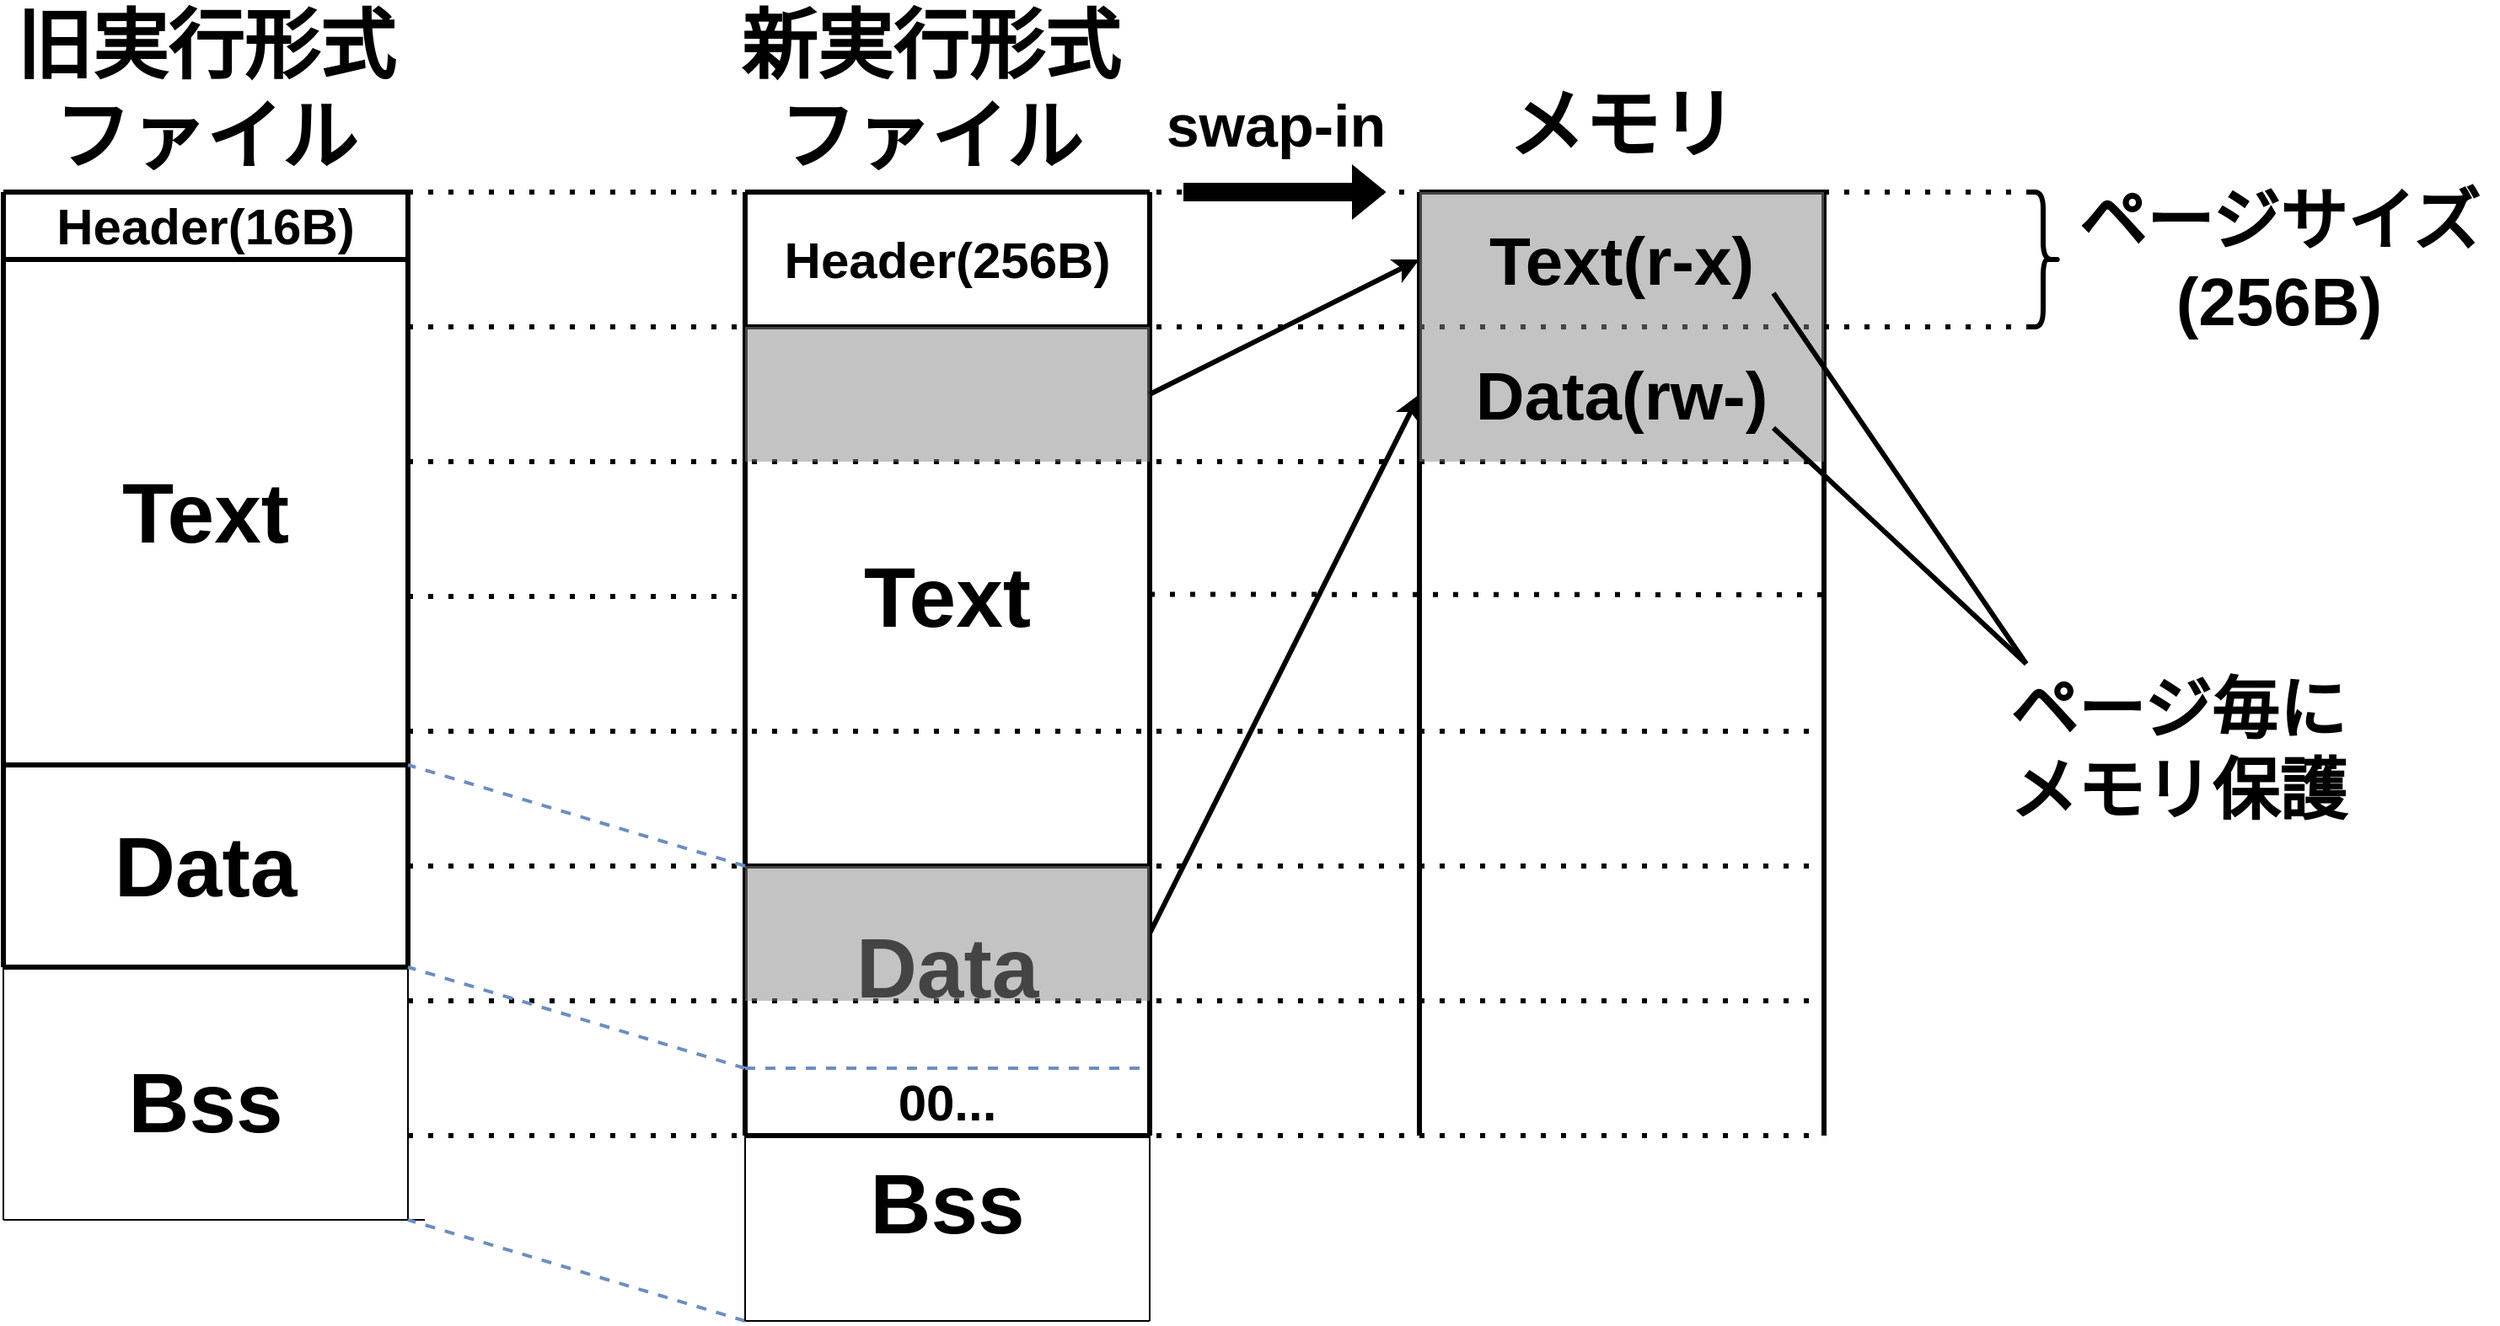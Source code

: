 <mxfile version="20.8.16" type="device"><diagram name="ページ1" id="dtBEczZJOLr5_jw9ucG_"><mxGraphModel dx="536" dy="546" grid="1" gridSize="10" guides="1" tooltips="1" connect="1" arrows="1" fold="1" page="1" pageScale="1" pageWidth="827" pageHeight="1169" math="0" shadow="0"><root><mxCell id="0"/><mxCell id="1" parent="0"/><mxCell id="Qr_V5kwB0GSCaO78Jt86-1" value="" style="endArrow=none;html=1;rounded=0;strokeWidth=3;" parent="1" edge="1"><mxGeometry width="50" height="50" relative="1" as="geometry"><mxPoint x="120" y="280" as="sourcePoint"/><mxPoint x="120" y="740" as="targetPoint"/></mxGeometry></mxCell><mxCell id="Qr_V5kwB0GSCaO78Jt86-2" value="" style="endArrow=none;html=1;rounded=0;strokeWidth=3;" parent="1" edge="1"><mxGeometry width="50" height="50" relative="1" as="geometry"><mxPoint x="360.0" y="280" as="sourcePoint"/><mxPoint x="360" y="740" as="targetPoint"/></mxGeometry></mxCell><mxCell id="Qr_V5kwB0GSCaO78Jt86-3" value="" style="endArrow=none;html=1;rounded=0;strokeWidth=3;" parent="1" edge="1"><mxGeometry width="50" height="50" relative="1" as="geometry"><mxPoint x="120" y="280" as="sourcePoint"/><mxPoint x="360" y="280" as="targetPoint"/></mxGeometry></mxCell><mxCell id="Qr_V5kwB0GSCaO78Jt86-4" value="" style="endArrow=none;html=1;rounded=0;strokeWidth=3;" parent="1" edge="1"><mxGeometry width="50" height="50" relative="1" as="geometry"><mxPoint x="120.0" y="740" as="sourcePoint"/><mxPoint x="360" y="740" as="targetPoint"/></mxGeometry></mxCell><mxCell id="Qr_V5kwB0GSCaO78Jt86-5" value="" style="endArrow=none;html=1;rounded=0;strokeWidth=3;" parent="1" edge="1"><mxGeometry width="50" height="50" relative="1" as="geometry"><mxPoint x="560" y="280" as="sourcePoint"/><mxPoint x="560" y="840" as="targetPoint"/></mxGeometry></mxCell><mxCell id="Qr_V5kwB0GSCaO78Jt86-6" value="" style="endArrow=none;html=1;rounded=0;strokeWidth=3;" parent="1" edge="1"><mxGeometry width="50" height="50" relative="1" as="geometry"><mxPoint x="560.0" y="280" as="sourcePoint"/><mxPoint x="800" y="280" as="targetPoint"/></mxGeometry></mxCell><mxCell id="Qr_V5kwB0GSCaO78Jt86-7" value="" style="endArrow=none;html=1;rounded=0;strokeWidth=3;" parent="1" edge="1"><mxGeometry width="50" height="50" relative="1" as="geometry"><mxPoint x="120.0" y="320" as="sourcePoint"/><mxPoint x="360" y="320" as="targetPoint"/></mxGeometry></mxCell><mxCell id="Qr_V5kwB0GSCaO78Jt86-8" value="" style="endArrow=none;html=1;rounded=0;strokeWidth=3;" parent="1" edge="1"><mxGeometry width="50" height="50" relative="1" as="geometry"><mxPoint x="800" y="280" as="sourcePoint"/><mxPoint x="800" y="840" as="targetPoint"/></mxGeometry></mxCell><mxCell id="Qr_V5kwB0GSCaO78Jt86-9" value="" style="endArrow=none;html=1;rounded=0;strokeWidth=3;" parent="1" edge="1"><mxGeometry width="50" height="50" relative="1" as="geometry"><mxPoint x="560" y="840" as="sourcePoint"/><mxPoint x="800" y="840" as="targetPoint"/></mxGeometry></mxCell><mxCell id="Qr_V5kwB0GSCaO78Jt86-10" value="" style="endArrow=none;dashed=1;html=1;dashPattern=1 3;strokeWidth=3;rounded=0;" parent="1" edge="1"><mxGeometry width="50" height="50" relative="1" as="geometry"><mxPoint x="360" y="280" as="sourcePoint"/><mxPoint x="1320" y="280" as="targetPoint"/></mxGeometry></mxCell><mxCell id="Qr_V5kwB0GSCaO78Jt86-11" value="" style="endArrow=none;dashed=1;html=1;dashPattern=1 3;strokeWidth=3;rounded=0;" parent="1" edge="1"><mxGeometry width="50" height="50" relative="1" as="geometry"><mxPoint x="360" y="360" as="sourcePoint"/><mxPoint x="1320" y="360" as="targetPoint"/></mxGeometry></mxCell><mxCell id="Qr_V5kwB0GSCaO78Jt86-12" value="" style="endArrow=none;dashed=1;html=1;dashPattern=1 3;strokeWidth=3;rounded=0;" parent="1" edge="1"><mxGeometry width="50" height="50" relative="1" as="geometry"><mxPoint x="360" y="440" as="sourcePoint"/><mxPoint x="1200" y="440" as="targetPoint"/></mxGeometry></mxCell><mxCell id="Qr_V5kwB0GSCaO78Jt86-13" value="" style="endArrow=none;dashed=1;html=1;dashPattern=1 3;strokeWidth=3;rounded=0;startArrow=none;" parent="1" source="Qr_V5kwB0GSCaO78Jt86-36" edge="1"><mxGeometry width="50" height="50" relative="1" as="geometry"><mxPoint x="360" y="520" as="sourcePoint"/><mxPoint x="800" y="520" as="targetPoint"/></mxGeometry></mxCell><mxCell id="Qr_V5kwB0GSCaO78Jt86-14" value="" style="endArrow=none;dashed=1;html=1;dashPattern=1 3;strokeWidth=3;rounded=0;" parent="1" edge="1"><mxGeometry width="50" height="50" relative="1" as="geometry"><mxPoint x="360" y="600" as="sourcePoint"/><mxPoint x="1200" y="600" as="targetPoint"/></mxGeometry></mxCell><mxCell id="Qr_V5kwB0GSCaO78Jt86-15" value="" style="endArrow=none;dashed=1;html=1;dashPattern=1 3;strokeWidth=3;rounded=0;" parent="1" edge="1"><mxGeometry width="50" height="50" relative="1" as="geometry"><mxPoint x="360" y="680" as="sourcePoint"/><mxPoint x="1200" y="680" as="targetPoint"/></mxGeometry></mxCell><mxCell id="Qr_V5kwB0GSCaO78Jt86-16" value="" style="endArrow=none;dashed=1;html=1;dashPattern=1 3;strokeWidth=3;rounded=0;" parent="1" edge="1"><mxGeometry width="50" height="50" relative="1" as="geometry"><mxPoint x="360" y="760" as="sourcePoint"/><mxPoint x="1200" y="760" as="targetPoint"/></mxGeometry></mxCell><mxCell id="Qr_V5kwB0GSCaO78Jt86-17" value="" style="endArrow=none;dashed=1;html=1;dashPattern=1 3;strokeWidth=3;rounded=0;" parent="1" edge="1"><mxGeometry width="50" height="50" relative="1" as="geometry"><mxPoint x="360" y="840" as="sourcePoint"/><mxPoint x="1200" y="840" as="targetPoint"/></mxGeometry></mxCell><mxCell id="Qr_V5kwB0GSCaO78Jt86-18" value="" style="endArrow=none;html=1;rounded=0;strokeWidth=3;" parent="1" edge="1"><mxGeometry width="50" height="50" relative="1" as="geometry"><mxPoint x="560.0" y="360" as="sourcePoint"/><mxPoint x="800" y="360" as="targetPoint"/></mxGeometry></mxCell><mxCell id="Qr_V5kwB0GSCaO78Jt86-19" value="" style="endArrow=none;html=1;rounded=0;strokeWidth=3;" parent="1" edge="1"><mxGeometry width="50" height="50" relative="1" as="geometry"><mxPoint x="560.0" y="680" as="sourcePoint"/><mxPoint x="800" y="680" as="targetPoint"/></mxGeometry></mxCell><mxCell id="Qr_V5kwB0GSCaO78Jt86-20" value="" style="endArrow=none;html=1;rounded=0;strokeWidth=3;" parent="1" edge="1"><mxGeometry width="50" height="50" relative="1" as="geometry"><mxPoint x="120.0" y="620" as="sourcePoint"/><mxPoint x="360" y="620" as="targetPoint"/></mxGeometry></mxCell><mxCell id="Qr_V5kwB0GSCaO78Jt86-21" value="" style="endArrow=none;html=1;strokeWidth=1;rounded=0;" parent="1" edge="1"><mxGeometry width="50" height="50" relative="1" as="geometry"><mxPoint x="120" y="740" as="sourcePoint"/><mxPoint x="120" y="890" as="targetPoint"/></mxGeometry></mxCell><mxCell id="Qr_V5kwB0GSCaO78Jt86-22" value="" style="endArrow=none;html=1;strokeWidth=1;rounded=0;" parent="1" edge="1"><mxGeometry width="50" height="50" relative="1" as="geometry"><mxPoint x="360.0" y="740" as="sourcePoint"/><mxPoint x="360.0" y="890" as="targetPoint"/></mxGeometry></mxCell><mxCell id="Qr_V5kwB0GSCaO78Jt86-23" value="" style="endArrow=none;html=1;strokeWidth=1;rounded=0;" parent="1" edge="1"><mxGeometry width="50" height="50" relative="1" as="geometry"><mxPoint x="120" y="890" as="sourcePoint"/><mxPoint x="370" y="890" as="targetPoint"/></mxGeometry></mxCell><mxCell id="Qr_V5kwB0GSCaO78Jt86-24" value="" style="endArrow=none;html=1;rounded=0;strokeWidth=2;dashed=1;fillColor=#dae8fc;strokeColor=#6c8ebf;" parent="1" edge="1"><mxGeometry width="50" height="50" relative="1" as="geometry"><mxPoint x="560" y="680" as="sourcePoint"/><mxPoint x="360" y="620" as="targetPoint"/></mxGeometry></mxCell><mxCell id="Qr_V5kwB0GSCaO78Jt86-25" value="" style="endArrow=none;html=1;rounded=0;strokeWidth=2;dashed=1;fillColor=#dae8fc;strokeColor=#6c8ebf;" parent="1" edge="1"><mxGeometry width="50" height="50" relative="1" as="geometry"><mxPoint x="560" y="800" as="sourcePoint"/><mxPoint x="360" y="740" as="targetPoint"/></mxGeometry></mxCell><mxCell id="Qr_V5kwB0GSCaO78Jt86-26" value="" style="endArrow=none;html=1;rounded=0;strokeWidth=2;dashed=1;fillColor=#dae8fc;strokeColor=#6c8ebf;" parent="1" edge="1"><mxGeometry width="50" height="50" relative="1" as="geometry"><mxPoint x="560" y="950" as="sourcePoint"/><mxPoint x="360" y="890" as="targetPoint"/></mxGeometry></mxCell><mxCell id="Qr_V5kwB0GSCaO78Jt86-27" value="" style="endArrow=none;html=1;strokeWidth=1;rounded=0;" parent="1" edge="1"><mxGeometry width="50" height="50" relative="1" as="geometry"><mxPoint x="560" y="800" as="sourcePoint"/><mxPoint x="560" y="950" as="targetPoint"/></mxGeometry></mxCell><mxCell id="Qr_V5kwB0GSCaO78Jt86-28" value="" style="endArrow=none;html=1;strokeWidth=1;rounded=0;" parent="1" edge="1"><mxGeometry width="50" height="50" relative="1" as="geometry"><mxPoint x="800" y="800" as="sourcePoint"/><mxPoint x="800" y="950" as="targetPoint"/></mxGeometry></mxCell><mxCell id="Qr_V5kwB0GSCaO78Jt86-29" value="" style="endArrow=none;html=1;strokeWidth=1;rounded=0;" parent="1" edge="1"><mxGeometry width="50" height="50" relative="1" as="geometry"><mxPoint x="560.0" y="950" as="sourcePoint"/><mxPoint x="800" y="950" as="targetPoint"/></mxGeometry></mxCell><mxCell id="Qr_V5kwB0GSCaO78Jt86-30" value="&lt;b&gt;&lt;font style=&quot;font-size: 30px;&quot;&gt;Header(16B)&lt;/font&gt;&lt;/b&gt;" style="text;html=1;strokeColor=none;fillColor=none;align=center;verticalAlign=middle;whiteSpace=wrap;rounded=0;" parent="1" vertex="1"><mxGeometry x="120" y="280" width="240" height="40" as="geometry"/></mxCell><mxCell id="Qr_V5kwB0GSCaO78Jt86-32" value="&lt;b&gt;&lt;font style=&quot;font-size: 50px;&quot;&gt;Text&lt;/font&gt;&lt;/b&gt;" style="text;html=1;strokeColor=none;fillColor=none;align=center;verticalAlign=middle;whiteSpace=wrap;rounded=0;fontSize=30;" parent="1" vertex="1"><mxGeometry x="120" y="430" width="240" height="80" as="geometry"/></mxCell><mxCell id="Qr_V5kwB0GSCaO78Jt86-33" value="&lt;b&gt;&lt;font style=&quot;font-size: 50px;&quot;&gt;Data&lt;br&gt;&lt;/font&gt;&lt;/b&gt;" style="text;html=1;strokeColor=none;fillColor=none;align=center;verticalAlign=middle;whiteSpace=wrap;rounded=0;fontSize=30;" parent="1" vertex="1"><mxGeometry x="120" y="640" width="240" height="80" as="geometry"/></mxCell><mxCell id="Qr_V5kwB0GSCaO78Jt86-34" value="&lt;span style=&quot;font-size: 50px;&quot;&gt;&lt;b&gt;Bss&lt;/b&gt;&lt;/span&gt;" style="text;html=1;strokeColor=none;fillColor=none;align=center;verticalAlign=middle;whiteSpace=wrap;rounded=0;fontSize=30;" parent="1" vertex="1"><mxGeometry x="120" y="780" width="240" height="80" as="geometry"/></mxCell><mxCell id="Qr_V5kwB0GSCaO78Jt86-35" value="" style="endArrow=none;dashed=1;html=1;rounded=0;strokeWidth=1;fontSize=50;fillColor=#dae8fc;strokeColor=#6c8ebf;startArrow=none;" parent="1" source="Qr_V5kwB0GSCaO78Jt86-40" edge="1"><mxGeometry width="50" height="50" relative="1" as="geometry"><mxPoint x="560" y="800" as="sourcePoint"/><mxPoint x="800" y="800" as="targetPoint"/></mxGeometry></mxCell><mxCell id="Qr_V5kwB0GSCaO78Jt86-37" value="" style="endArrow=none;dashed=1;html=1;dashPattern=1 3;strokeWidth=3;rounded=0;" parent="1" target="Qr_V5kwB0GSCaO78Jt86-36" edge="1"><mxGeometry width="50" height="50" relative="1" as="geometry"><mxPoint x="360" y="520" as="sourcePoint"/><mxPoint x="800" y="520" as="targetPoint"/></mxGeometry></mxCell><mxCell id="Qr_V5kwB0GSCaO78Jt86-36" value="&lt;b&gt;&lt;font style=&quot;font-size: 50px;&quot;&gt;Text&lt;/font&gt;&lt;/b&gt;" style="text;html=1;strokeColor=none;fillColor=none;align=center;verticalAlign=middle;whiteSpace=wrap;rounded=0;fontSize=30;" parent="1" vertex="1"><mxGeometry x="560" y="480" width="240" height="80" as="geometry"/></mxCell><mxCell id="Qr_V5kwB0GSCaO78Jt86-38" value="&lt;b&gt;&lt;font style=&quot;font-size: 50px;&quot;&gt;Data&lt;br&gt;&lt;/font&gt;&lt;/b&gt;" style="text;html=1;strokeColor=none;fillColor=none;align=center;verticalAlign=middle;whiteSpace=wrap;rounded=0;fontSize=30;" parent="1" vertex="1"><mxGeometry x="560" y="700" width="240" height="80" as="geometry"/></mxCell><mxCell id="Qr_V5kwB0GSCaO78Jt86-39" value="&lt;span style=&quot;font-size: 50px;&quot;&gt;&lt;b&gt;Bss&lt;/b&gt;&lt;/span&gt;" style="text;html=1;strokeColor=none;fillColor=none;align=center;verticalAlign=middle;whiteSpace=wrap;rounded=0;fontSize=30;" parent="1" vertex="1"><mxGeometry x="560" y="840" width="240" height="80" as="geometry"/></mxCell><mxCell id="Qr_V5kwB0GSCaO78Jt86-41" value="" style="endArrow=none;dashed=1;html=1;rounded=0;strokeWidth=1;fontSize=50;fillColor=#dae8fc;strokeColor=#6c8ebf;" parent="1" target="Qr_V5kwB0GSCaO78Jt86-40" edge="1"><mxGeometry width="50" height="50" relative="1" as="geometry"><mxPoint x="560" y="800" as="sourcePoint"/><mxPoint x="800" y="800" as="targetPoint"/></mxGeometry></mxCell><mxCell id="Qr_V5kwB0GSCaO78Jt86-40" value="&lt;span style=&quot;font-size: 30px;&quot;&gt;&lt;b&gt;00...&lt;br&gt;&lt;/b&gt;&lt;/span&gt;" style="text;html=1;strokeColor=none;fillColor=none;align=center;verticalAlign=middle;whiteSpace=wrap;rounded=0;" parent="1" vertex="1"><mxGeometry x="560" y="800" width="240" height="40" as="geometry"/></mxCell><mxCell id="Qr_V5kwB0GSCaO78Jt86-42" value="" style="endArrow=none;html=1;rounded=0;strokeWidth=2;dashed=1;fillColor=#dae8fc;strokeColor=#6c8ebf;entryX=1;entryY=0;entryDx=0;entryDy=0;exitX=0;exitY=0;exitDx=0;exitDy=0;" parent="1" source="Qr_V5kwB0GSCaO78Jt86-40" target="Qr_V5kwB0GSCaO78Jt86-40" edge="1"><mxGeometry width="50" height="50" relative="1" as="geometry"><mxPoint x="570" y="810" as="sourcePoint"/><mxPoint x="370" y="750" as="targetPoint"/></mxGeometry></mxCell><mxCell id="Qr_V5kwB0GSCaO78Jt86-43" value="&lt;b&gt;&lt;font style=&quot;font-size: 30px;&quot;&gt;Header(256B)&lt;/font&gt;&lt;/b&gt;" style="text;html=1;strokeColor=none;fillColor=none;align=center;verticalAlign=middle;whiteSpace=wrap;rounded=0;fontSize=30;" parent="1" vertex="1"><mxGeometry x="560" y="280" width="240" height="80" as="geometry"/></mxCell><mxCell id="Qr_V5kwB0GSCaO78Jt86-46" value="" style="endArrow=none;html=1;rounded=0;strokeWidth=3;" parent="1" edge="1"><mxGeometry width="50" height="50" relative="1" as="geometry"><mxPoint x="960" y="280" as="sourcePoint"/><mxPoint x="960" y="840" as="targetPoint"/></mxGeometry></mxCell><mxCell id="Qr_V5kwB0GSCaO78Jt86-47" value="" style="endArrow=none;dashed=1;html=1;dashPattern=1 3;strokeWidth=3;rounded=0;" parent="1" edge="1"><mxGeometry width="50" height="50" relative="1" as="geometry"><mxPoint x="800" y="518.75" as="sourcePoint"/><mxPoint x="1200" y="519" as="targetPoint"/></mxGeometry></mxCell><mxCell id="Qr_V5kwB0GSCaO78Jt86-48" value="" style="endArrow=none;html=1;rounded=0;strokeWidth=3;" parent="1" edge="1"><mxGeometry width="50" height="50" relative="1" as="geometry"><mxPoint x="1200.0" y="280" as="sourcePoint"/><mxPoint x="1200.0" y="840" as="targetPoint"/></mxGeometry></mxCell><mxCell id="Qr_V5kwB0GSCaO78Jt86-50" value="" style="endArrow=none;html=1;rounded=0;strokeWidth=3;" parent="1" edge="1"><mxGeometry width="50" height="50" relative="1" as="geometry"><mxPoint x="960" y="280" as="sourcePoint"/><mxPoint x="1200" y="280" as="targetPoint"/></mxGeometry></mxCell><mxCell id="Qr_V5kwB0GSCaO78Jt86-51" value="" style="shape=flexArrow;endArrow=classic;html=1;rounded=0;strokeWidth=1;fontSize=30;fillColor=#000000;" parent="1" edge="1"><mxGeometry width="50" height="50" relative="1" as="geometry"><mxPoint x="820" y="280" as="sourcePoint"/><mxPoint x="940" y="280" as="targetPoint"/></mxGeometry></mxCell><mxCell id="Qr_V5kwB0GSCaO78Jt86-52" value="&lt;b&gt;&lt;font style=&quot;font-size: 35px;&quot;&gt;swap-in&lt;/font&gt;&lt;/b&gt;" style="text;html=1;strokeColor=none;fillColor=none;align=center;verticalAlign=middle;whiteSpace=wrap;rounded=0;" parent="1" vertex="1"><mxGeometry x="790" y="220" width="170" height="40" as="geometry"/></mxCell><mxCell id="Qr_V5kwB0GSCaO78Jt86-53" value="&lt;b&gt;&lt;font style=&quot;font-size: 45px;&quot;&gt;旧実行形式&lt;br&gt;ファイル&lt;br&gt;&lt;/font&gt;&lt;/b&gt;" style="text;html=1;strokeColor=none;fillColor=none;align=center;verticalAlign=middle;whiteSpace=wrap;rounded=0;fontSize=30;" parent="1" vertex="1"><mxGeometry x="120" y="180" width="240" height="80" as="geometry"/></mxCell><mxCell id="Qr_V5kwB0GSCaO78Jt86-54" value="&lt;b&gt;&lt;font style=&quot;font-size: 45px;&quot;&gt;新実行形式&lt;br&gt;ファイル&lt;br&gt;&lt;/font&gt;&lt;/b&gt;" style="text;html=1;strokeColor=none;fillColor=none;align=center;verticalAlign=middle;whiteSpace=wrap;rounded=0;fontSize=30;" parent="1" vertex="1"><mxGeometry x="550" y="180" width="240" height="80" as="geometry"/></mxCell><mxCell id="Qr_V5kwB0GSCaO78Jt86-55" value="&lt;b&gt;&lt;font style=&quot;font-size: 45px;&quot;&gt;メモリ&lt;br&gt;&lt;/font&gt;&lt;/b&gt;" style="text;html=1;strokeColor=none;fillColor=none;align=center;verticalAlign=middle;whiteSpace=wrap;rounded=0;fontSize=30;" parent="1" vertex="1"><mxGeometry x="960" y="200" width="240" height="80" as="geometry"/></mxCell><mxCell id="Qr_V5kwB0GSCaO78Jt86-56" value="" style="rounded=0;whiteSpace=wrap;html=1;strokeWidth=3;fontSize=35;fillColor=#878787;strokeColor=none;opacity=50;" parent="1" vertex="1"><mxGeometry x="560" y="360" width="240" height="80" as="geometry"/></mxCell><mxCell id="Qr_V5kwB0GSCaO78Jt86-57" value="" style="rounded=0;whiteSpace=wrap;html=1;strokeWidth=3;fontSize=35;fillColor=#878787;strokeColor=none;opacity=50;" parent="1" vertex="1"><mxGeometry x="960" y="280" width="240" height="80" as="geometry"/></mxCell><mxCell id="Qr_V5kwB0GSCaO78Jt86-58" value="" style="endArrow=classic;html=1;rounded=0;strokeWidth=3;fontSize=35;fillColor=#000000;exitX=1;exitY=0.5;exitDx=0;exitDy=0;entryX=0;entryY=0.5;entryDx=0;entryDy=0;" parent="1" source="Qr_V5kwB0GSCaO78Jt86-56" target="Qr_V5kwB0GSCaO78Jt86-57" edge="1"><mxGeometry width="50" height="50" relative="1" as="geometry"><mxPoint x="950" y="620" as="sourcePoint"/><mxPoint x="960" y="330" as="targetPoint"/></mxGeometry></mxCell><mxCell id="Qr_V5kwB0GSCaO78Jt86-59" value="&lt;b&gt;&lt;font style=&quot;font-size: 40px;&quot;&gt;Text(r-x)&lt;/font&gt;&lt;/b&gt;" style="text;html=1;strokeColor=none;fillColor=none;align=center;verticalAlign=middle;whiteSpace=wrap;rounded=0;fontSize=30;" parent="1" vertex="1"><mxGeometry x="960" y="280" width="240" height="80" as="geometry"/></mxCell><mxCell id="Qr_V5kwB0GSCaO78Jt86-60" value="" style="endArrow=classic;html=1;rounded=0;strokeWidth=3;fontSize=35;fillColor=#000000;exitX=1;exitY=0.25;exitDx=0;exitDy=0;entryX=0;entryY=0.5;entryDx=0;entryDy=0;" parent="1" source="Qr_V5kwB0GSCaO78Jt86-38" target="Qr_V5kwB0GSCaO78Jt86-61" edge="1"><mxGeometry width="50" height="50" relative="1" as="geometry"><mxPoint x="920" y="580" as="sourcePoint"/><mxPoint x="960" y="410" as="targetPoint"/></mxGeometry></mxCell><mxCell id="Qr_V5kwB0GSCaO78Jt86-61" value="" style="rounded=0;whiteSpace=wrap;html=1;strokeWidth=3;fontSize=35;fillColor=#878787;strokeColor=none;opacity=50;" parent="1" vertex="1"><mxGeometry x="960" y="360" width="240" height="80" as="geometry"/></mxCell><mxCell id="Qr_V5kwB0GSCaO78Jt86-62" value="&lt;b&gt;&lt;font&gt;&lt;font style=&quot;font-size: 40px;&quot;&gt;Data(rw-)&lt;/font&gt;&lt;br&gt;&lt;/font&gt;&lt;/b&gt;" style="text;html=1;strokeColor=none;fillColor=none;align=center;verticalAlign=middle;whiteSpace=wrap;rounded=0;fontSize=30;" parent="1" vertex="1"><mxGeometry x="960" y="360" width="240" height="80" as="geometry"/></mxCell><mxCell id="Qr_V5kwB0GSCaO78Jt86-63" value="" style="rounded=0;whiteSpace=wrap;html=1;strokeWidth=3;fontSize=35;fillColor=#878787;strokeColor=none;opacity=50;" parent="1" vertex="1"><mxGeometry x="560" y="680" width="240" height="80" as="geometry"/></mxCell><mxCell id="Qr_V5kwB0GSCaO78Jt86-64" value="" style="shape=curlyBracket;whiteSpace=wrap;html=1;rounded=1;flipH=1;labelPosition=right;verticalLabelPosition=middle;align=left;verticalAlign=middle;strokeWidth=3;fontSize=40;fillColor=#878787;" parent="1" vertex="1"><mxGeometry x="1320" y="280" width="20" height="80" as="geometry"/></mxCell><mxCell id="Qr_V5kwB0GSCaO78Jt86-65" value="&lt;span style=&quot;font-size: 40px;&quot;&gt;&lt;b&gt;ページサイズ&lt;br&gt;(256B)&lt;br&gt;&lt;/b&gt;&lt;/span&gt;" style="text;html=1;strokeColor=none;fillColor=none;align=center;verticalAlign=middle;whiteSpace=wrap;rounded=0;fontSize=30;" parent="1" vertex="1"><mxGeometry x="1340" y="280" width="260" height="80" as="geometry"/></mxCell><mxCell id="Qr_V5kwB0GSCaO78Jt86-66" value="" style="endArrow=none;html=1;rounded=0;strokeWidth=3;fontSize=40;fillColor=#000000;" parent="1" edge="1"><mxGeometry width="50" height="50" relative="1" as="geometry"><mxPoint x="1320" y="560" as="sourcePoint"/><mxPoint x="1170" y="340" as="targetPoint"/></mxGeometry></mxCell><mxCell id="Qr_V5kwB0GSCaO78Jt86-67" value="" style="endArrow=none;html=1;rounded=0;strokeWidth=3;fontSize=40;fillColor=#000000;" parent="1" edge="1"><mxGeometry width="50" height="50" relative="1" as="geometry"><mxPoint x="1320" y="560" as="sourcePoint"/><mxPoint x="1170" y="420" as="targetPoint"/></mxGeometry></mxCell><mxCell id="Qr_V5kwB0GSCaO78Jt86-68" value="&lt;span style=&quot;font-size: 40px;&quot;&gt;&lt;b&gt;ページ毎に&lt;br&gt;メモリ保護&lt;br&gt;&lt;/b&gt;&lt;/span&gt;" style="text;html=1;strokeColor=none;fillColor=none;align=center;verticalAlign=middle;whiteSpace=wrap;rounded=0;fontSize=30;" parent="1" vertex="1"><mxGeometry x="1280" y="570" width="260" height="80" as="geometry"/></mxCell></root></mxGraphModel></diagram></mxfile>